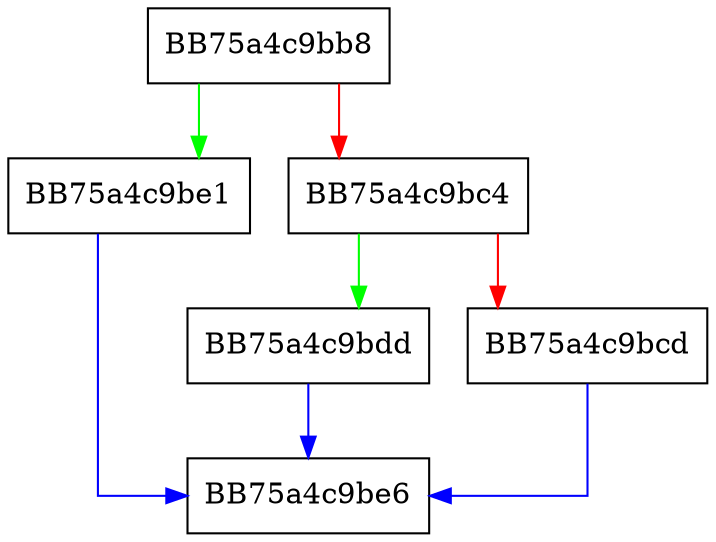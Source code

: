 digraph bCheckBlockConst {
  node [shape="box"];
  graph [splines=ortho];
  BB75a4c9bb8 -> BB75a4c9be1 [color="green"];
  BB75a4c9bb8 -> BB75a4c9bc4 [color="red"];
  BB75a4c9bc4 -> BB75a4c9bdd [color="green"];
  BB75a4c9bc4 -> BB75a4c9bcd [color="red"];
  BB75a4c9bcd -> BB75a4c9be6 [color="blue"];
  BB75a4c9bdd -> BB75a4c9be6 [color="blue"];
  BB75a4c9be1 -> BB75a4c9be6 [color="blue"];
}